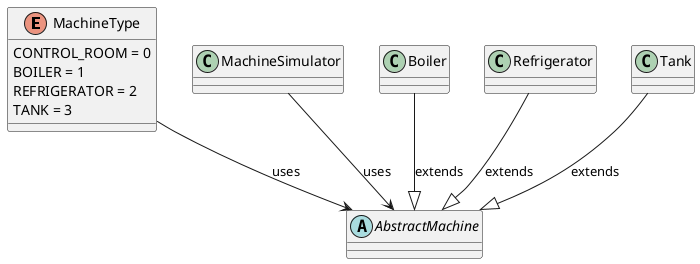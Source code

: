 @startuml

enum MachineType {
	CONTROL_ROOM = 0
	BOILER = 1
	REFRIGERATOR = 2
	TANK = 3
}

abstract class AbstractMachine

MachineType --> AbstractMachine : uses
MachineSimulator --> AbstractMachine : uses
Boiler --|> AbstractMachine : extends
Refrigerator --|> AbstractMachine : extends
Tank --|> AbstractMachine : extends

@enduml